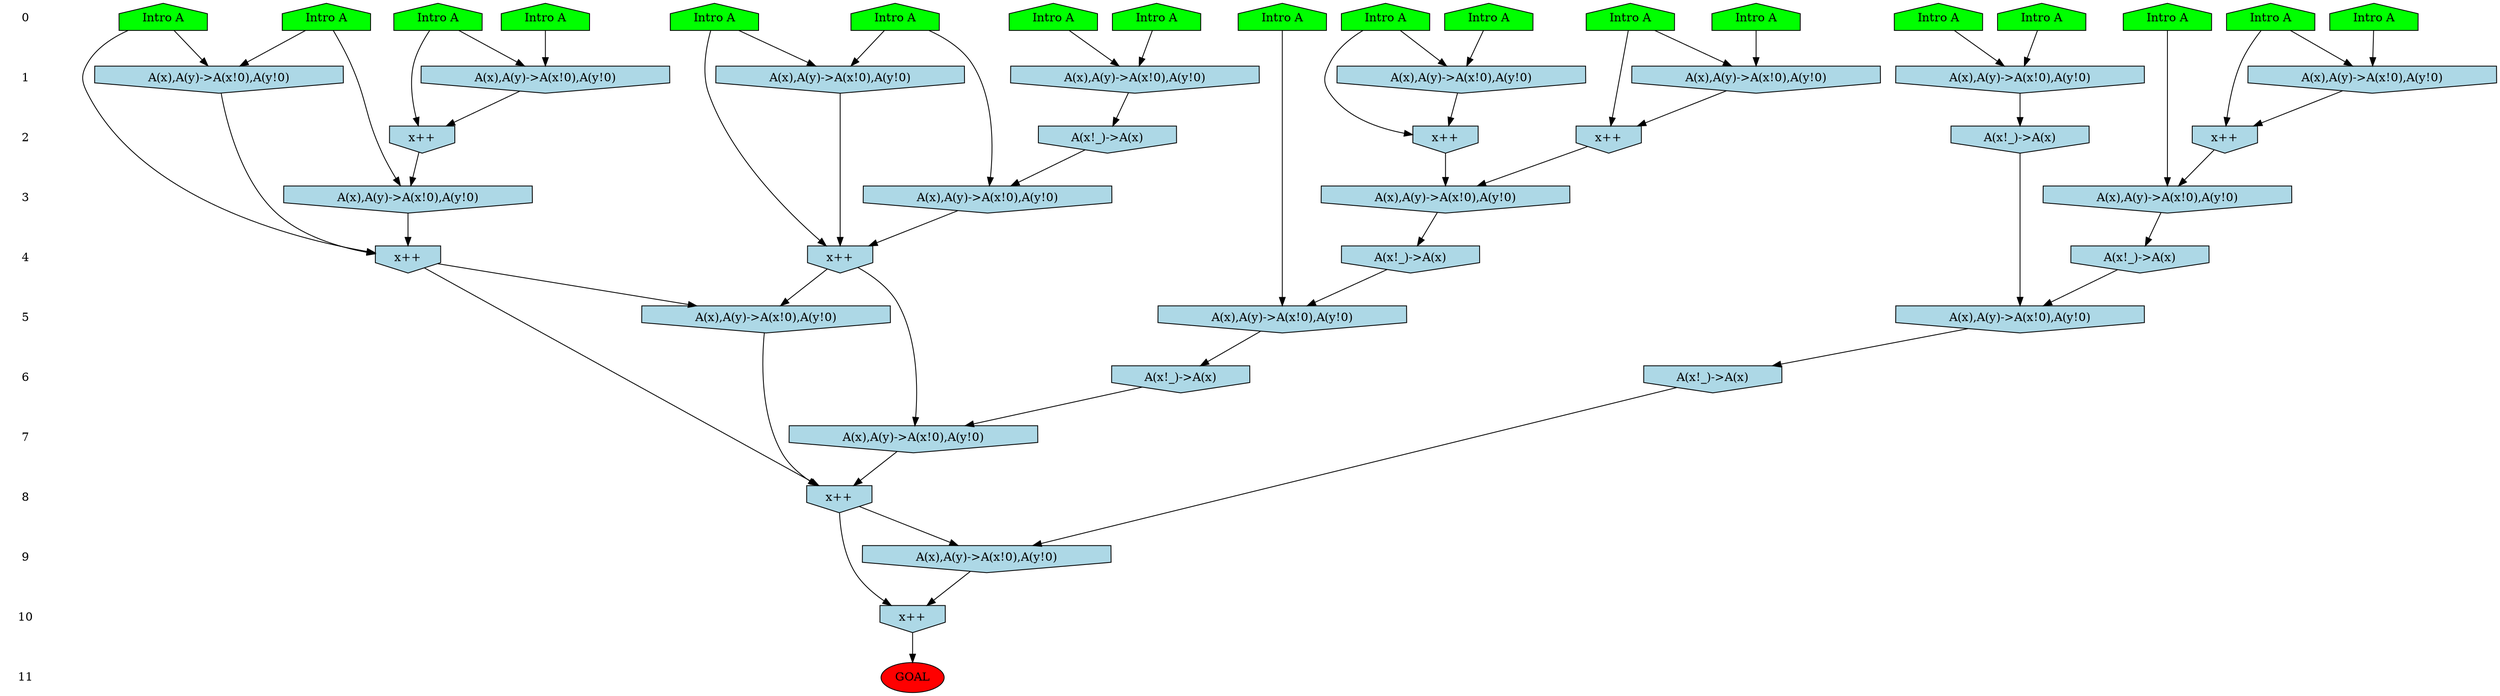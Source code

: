 /* Compression of 1 causal flows obtained in average at 2.588855E+00 t.u */
/* Compressed causal flows were: [791] */
digraph G{
 ranksep=.5 ; 
{ rank = same ; "0" [shape=plaintext] ; node_1 [label ="Intro A", shape=house, style=filled, fillcolor=green] ;
node_2 [label ="Intro A", shape=house, style=filled, fillcolor=green] ;
node_3 [label ="Intro A", shape=house, style=filled, fillcolor=green] ;
node_4 [label ="Intro A", shape=house, style=filled, fillcolor=green] ;
node_5 [label ="Intro A", shape=house, style=filled, fillcolor=green] ;
node_6 [label ="Intro A", shape=house, style=filled, fillcolor=green] ;
node_7 [label ="Intro A", shape=house, style=filled, fillcolor=green] ;
node_8 [label ="Intro A", shape=house, style=filled, fillcolor=green] ;
node_9 [label ="Intro A", shape=house, style=filled, fillcolor=green] ;
node_10 [label ="Intro A", shape=house, style=filled, fillcolor=green] ;
node_11 [label ="Intro A", shape=house, style=filled, fillcolor=green] ;
node_12 [label ="Intro A", shape=house, style=filled, fillcolor=green] ;
node_13 [label ="Intro A", shape=house, style=filled, fillcolor=green] ;
node_14 [label ="Intro A", shape=house, style=filled, fillcolor=green] ;
node_15 [label ="Intro A", shape=house, style=filled, fillcolor=green] ;
node_16 [label ="Intro A", shape=house, style=filled, fillcolor=green] ;
node_17 [label ="Intro A", shape=house, style=filled, fillcolor=green] ;
node_18 [label ="Intro A", shape=house, style=filled, fillcolor=green] ;
}
{ rank = same ; "1" [shape=plaintext] ; node_19 [label="A(x),A(y)->A(x!0),A(y!0)", shape=invhouse, style=filled, fillcolor = lightblue] ;
node_20 [label="A(x),A(y)->A(x!0),A(y!0)", shape=invhouse, style=filled, fillcolor = lightblue] ;
node_22 [label="A(x),A(y)->A(x!0),A(y!0)", shape=invhouse, style=filled, fillcolor = lightblue] ;
node_23 [label="A(x),A(y)->A(x!0),A(y!0)", shape=invhouse, style=filled, fillcolor = lightblue] ;
node_25 [label="A(x),A(y)->A(x!0),A(y!0)", shape=invhouse, style=filled, fillcolor = lightblue] ;
node_28 [label="A(x),A(y)->A(x!0),A(y!0)", shape=invhouse, style=filled, fillcolor = lightblue] ;
node_33 [label="A(x),A(y)->A(x!0),A(y!0)", shape=invhouse, style=filled, fillcolor = lightblue] ;
node_40 [label="A(x),A(y)->A(x!0),A(y!0)", shape=invhouse, style=filled, fillcolor = lightblue] ;
}
{ rank = same ; "2" [shape=plaintext] ; node_21 [label="x++", shape=invhouse, style=filled, fillcolor = lightblue] ;
node_24 [label="x++", shape=invhouse, style=filled, fillcolor = lightblue] ;
node_26 [label="x++", shape=invhouse, style=filled, fillcolor = lightblue] ;
node_27 [label="x++", shape=invhouse, style=filled, fillcolor = lightblue] ;
node_30 [label="A(x!_)->A(x)", shape=invhouse, style=filled, fillcolor = lightblue] ;
node_39 [label="A(x!_)->A(x)", shape=invhouse, style=filled, fillcolor = lightblue] ;
}
{ rank = same ; "3" [shape=plaintext] ; node_29 [label="A(x),A(y)->A(x!0),A(y!0)", shape=invhouse, style=filled, fillcolor = lightblue] ;
node_32 [label="A(x),A(y)->A(x!0),A(y!0)", shape=invhouse, style=filled, fillcolor = lightblue] ;
node_34 [label="A(x),A(y)->A(x!0),A(y!0)", shape=invhouse, style=filled, fillcolor = lightblue] ;
node_37 [label="A(x),A(y)->A(x!0),A(y!0)", shape=invhouse, style=filled, fillcolor = lightblue] ;
}
{ rank = same ; "4" [shape=plaintext] ; node_31 [label="A(x!_)->A(x)", shape=invhouse, style=filled, fillcolor = lightblue] ;
node_35 [label="A(x!_)->A(x)", shape=invhouse, style=filled, fillcolor = lightblue] ;
node_38 [label="x++", shape=invhouse, style=filled, fillcolor = lightblue] ;
node_41 [label="x++", shape=invhouse, style=filled, fillcolor = lightblue] ;
}
{ rank = same ; "5" [shape=plaintext] ; node_36 [label="A(x),A(y)->A(x!0),A(y!0)", shape=invhouse, style=filled, fillcolor = lightblue] ;
node_42 [label="A(x),A(y)->A(x!0),A(y!0)", shape=invhouse, style=filled, fillcolor = lightblue] ;
node_45 [label="A(x),A(y)->A(x!0),A(y!0)", shape=invhouse, style=filled, fillcolor = lightblue] ;
}
{ rank = same ; "6" [shape=plaintext] ; node_43 [label="A(x!_)->A(x)", shape=invhouse, style=filled, fillcolor = lightblue] ;
node_44 [label="A(x!_)->A(x)", shape=invhouse, style=filled, fillcolor = lightblue] ;
}
{ rank = same ; "7" [shape=plaintext] ; node_46 [label="A(x),A(y)->A(x!0),A(y!0)", shape=invhouse, style=filled, fillcolor = lightblue] ;
}
{ rank = same ; "8" [shape=plaintext] ; node_47 [label="x++", shape=invhouse, style=filled, fillcolor = lightblue] ;
}
{ rank = same ; "9" [shape=plaintext] ; node_48 [label="A(x),A(y)->A(x!0),A(y!0)", shape=invhouse, style=filled, fillcolor = lightblue] ;
}
{ rank = same ; "10" [shape=plaintext] ; node_49 [label="x++", shape=invhouse, style=filled, fillcolor = lightblue] ;
}
{ rank = same ; "11" [shape=plaintext] ; node_50 [label ="GOAL", style=filled, fillcolor=red] ;
}
"0" -> "1" [style="invis"]; 
"1" -> "2" [style="invis"]; 
"2" -> "3" [style="invis"]; 
"3" -> "4" [style="invis"]; 
"4" -> "5" [style="invis"]; 
"5" -> "6" [style="invis"]; 
"6" -> "7" [style="invis"]; 
"7" -> "8" [style="invis"]; 
"8" -> "9" [style="invis"]; 
"9" -> "10" [style="invis"]; 
"10" -> "11" [style="invis"]; 
node_2 -> node_19
node_16 -> node_19
node_11 -> node_20
node_12 -> node_20
node_11 -> node_21
node_20 -> node_21
node_7 -> node_22
node_13 -> node_22
node_4 -> node_23
node_6 -> node_23
node_2 -> node_24
node_19 -> node_24
node_3 -> node_25
node_18 -> node_25
node_13 -> node_26
node_22 -> node_26
node_3 -> node_27
node_25 -> node_27
node_5 -> node_28
node_14 -> node_28
node_24 -> node_29
node_27 -> node_29
node_23 -> node_30
node_29 -> node_31
node_8 -> node_32
node_30 -> node_32
node_9 -> node_33
node_10 -> node_33
node_15 -> node_34
node_21 -> node_34
node_34 -> node_35
node_17 -> node_36
node_31 -> node_36
node_5 -> node_37
node_26 -> node_37
node_14 -> node_38
node_28 -> node_38
node_37 -> node_38
node_33 -> node_39
node_1 -> node_40
node_8 -> node_40
node_1 -> node_41
node_32 -> node_41
node_40 -> node_41
node_35 -> node_42
node_39 -> node_42
node_36 -> node_43
node_42 -> node_44
node_38 -> node_45
node_41 -> node_45
node_41 -> node_46
node_43 -> node_46
node_38 -> node_47
node_45 -> node_47
node_46 -> node_47
node_44 -> node_48
node_47 -> node_48
node_47 -> node_49
node_48 -> node_49
node_49 -> node_50
}
/*
 Dot generation time: 0.000000
*/